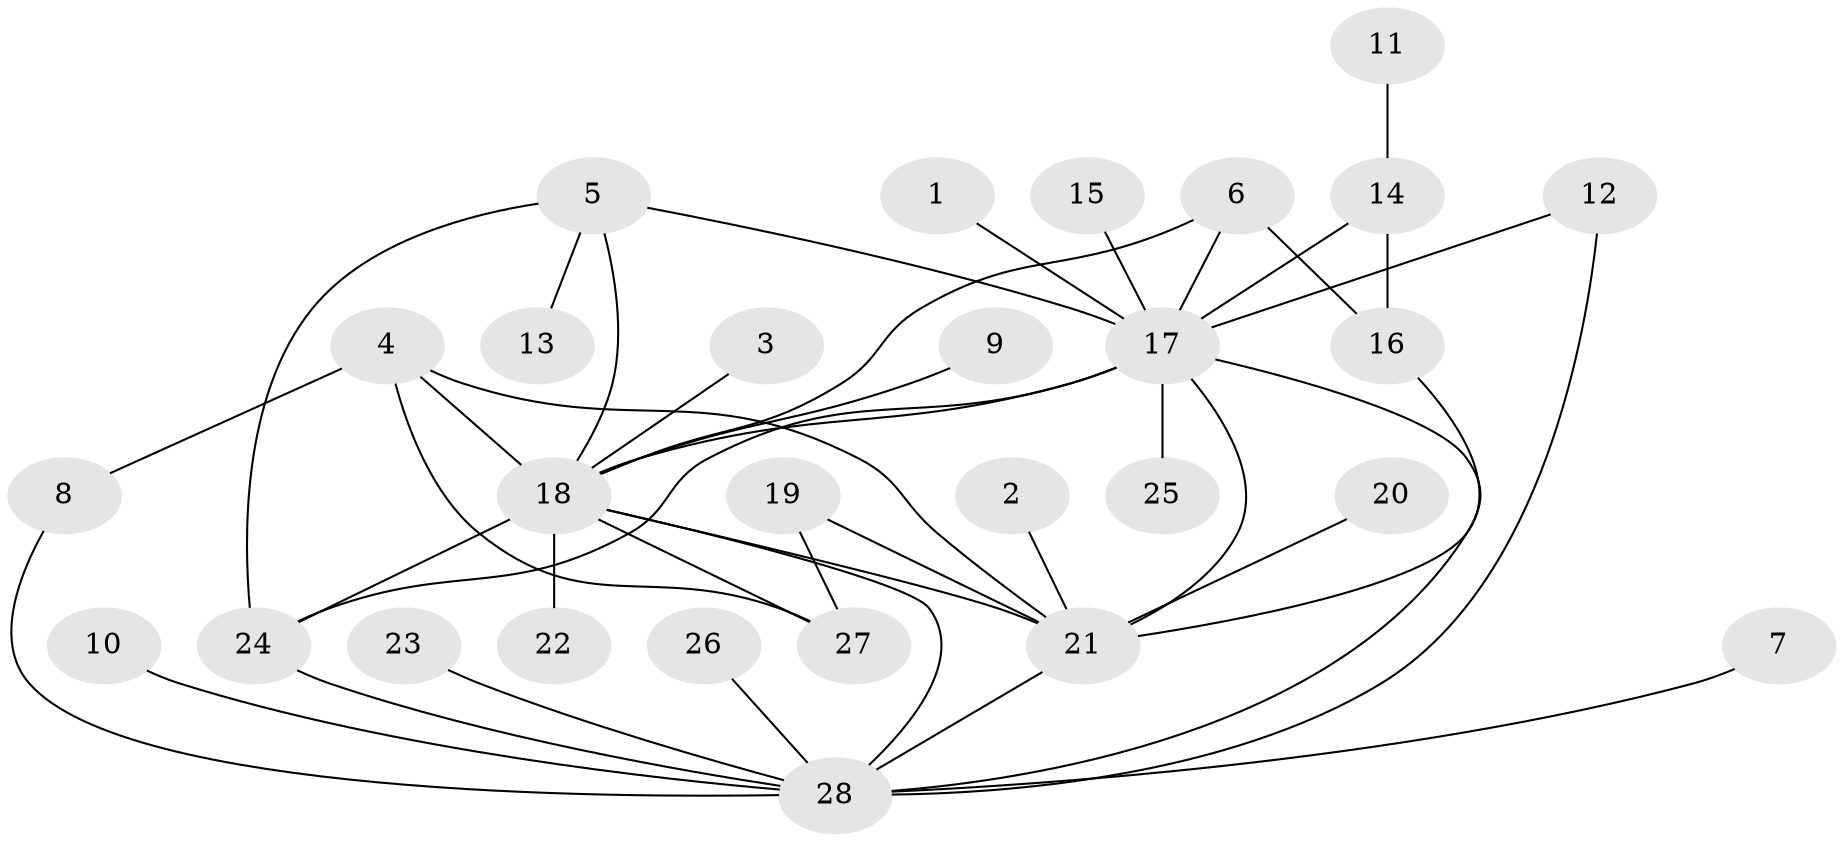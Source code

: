 // original degree distribution, {4: 0.05454545454545454, 16: 0.03636363636363636, 2: 0.12727272727272726, 18: 0.01818181818181818, 1: 0.5818181818181818, 12: 0.01818181818181818, 5: 0.05454545454545454, 3: 0.09090909090909091, 6: 0.01818181818181818}
// Generated by graph-tools (version 1.1) at 2025/01/03/09/25 03:01:53]
// undirected, 28 vertices, 42 edges
graph export_dot {
graph [start="1"]
  node [color=gray90,style=filled];
  1;
  2;
  3;
  4;
  5;
  6;
  7;
  8;
  9;
  10;
  11;
  12;
  13;
  14;
  15;
  16;
  17;
  18;
  19;
  20;
  21;
  22;
  23;
  24;
  25;
  26;
  27;
  28;
  1 -- 17 [weight=1.0];
  2 -- 21 [weight=1.0];
  3 -- 18 [weight=1.0];
  4 -- 8 [weight=1.0];
  4 -- 18 [weight=1.0];
  4 -- 21 [weight=2.0];
  4 -- 27 [weight=1.0];
  5 -- 13 [weight=1.0];
  5 -- 17 [weight=1.0];
  5 -- 18 [weight=1.0];
  5 -- 24 [weight=1.0];
  6 -- 16 [weight=1.0];
  6 -- 17 [weight=1.0];
  6 -- 18 [weight=1.0];
  7 -- 28 [weight=1.0];
  8 -- 28 [weight=1.0];
  9 -- 18 [weight=1.0];
  10 -- 28 [weight=1.0];
  11 -- 14 [weight=1.0];
  12 -- 17 [weight=1.0];
  12 -- 28 [weight=1.0];
  14 -- 16 [weight=1.0];
  14 -- 17 [weight=1.0];
  15 -- 17 [weight=1.0];
  16 -- 21 [weight=1.0];
  17 -- 18 [weight=1.0];
  17 -- 21 [weight=1.0];
  17 -- 24 [weight=1.0];
  17 -- 25 [weight=1.0];
  17 -- 28 [weight=1.0];
  18 -- 21 [weight=1.0];
  18 -- 22 [weight=1.0];
  18 -- 24 [weight=1.0];
  18 -- 27 [weight=2.0];
  18 -- 28 [weight=1.0];
  19 -- 21 [weight=1.0];
  19 -- 27 [weight=1.0];
  20 -- 21 [weight=1.0];
  21 -- 28 [weight=1.0];
  23 -- 28 [weight=1.0];
  24 -- 28 [weight=1.0];
  26 -- 28 [weight=1.0];
}
